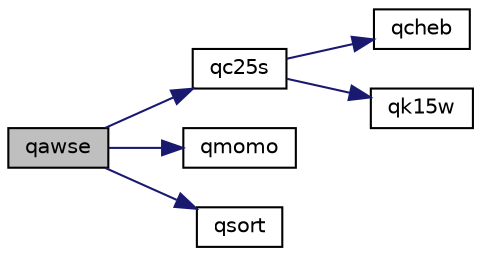 digraph G
{
  edge [fontname="Helvetica",fontsize="10",labelfontname="Helvetica",labelfontsize="10"];
  node [fontname="Helvetica",fontsize="10",shape=record];
  rankdir=LR;
  Node1 [label="qawse",height=0.2,width=0.4,color="black", fillcolor="grey75", style="filled" fontcolor="black"];
  Node1 -> Node2 [color="midnightblue",fontsize="10",style="solid",fontname="Helvetica"];
  Node2 [label="qc25s",height=0.2,width=0.4,color="black", fillcolor="white", style="filled",URL="$quadpack_8f90.html#a034546450320f53f05096bc12af9b5bc"];
  Node2 -> Node3 [color="midnightblue",fontsize="10",style="solid",fontname="Helvetica"];
  Node3 [label="qcheb",height=0.2,width=0.4,color="black", fillcolor="white", style="filled",URL="$quadpack_8f90.html#ad5beefcfdb335ea68ccf8397536c8c36"];
  Node2 -> Node4 [color="midnightblue",fontsize="10",style="solid",fontname="Helvetica"];
  Node4 [label="qk15w",height=0.2,width=0.4,color="black", fillcolor="white", style="filled",URL="$quadpack_8f90.html#a0c083838940925726abd5bc85fa29587"];
  Node1 -> Node5 [color="midnightblue",fontsize="10",style="solid",fontname="Helvetica"];
  Node5 [label="qmomo",height=0.2,width=0.4,color="black", fillcolor="white", style="filled",URL="$quadpack_8f90.html#aa732651ae77f9486d6e3d17999c699ab"];
  Node1 -> Node6 [color="midnightblue",fontsize="10",style="solid",fontname="Helvetica"];
  Node6 [label="qsort",height=0.2,width=0.4,color="black", fillcolor="white", style="filled",URL="$quadpack_8f90.html#a55e08a684c5a6315fb37dd0fdc66d8e6"];
}
